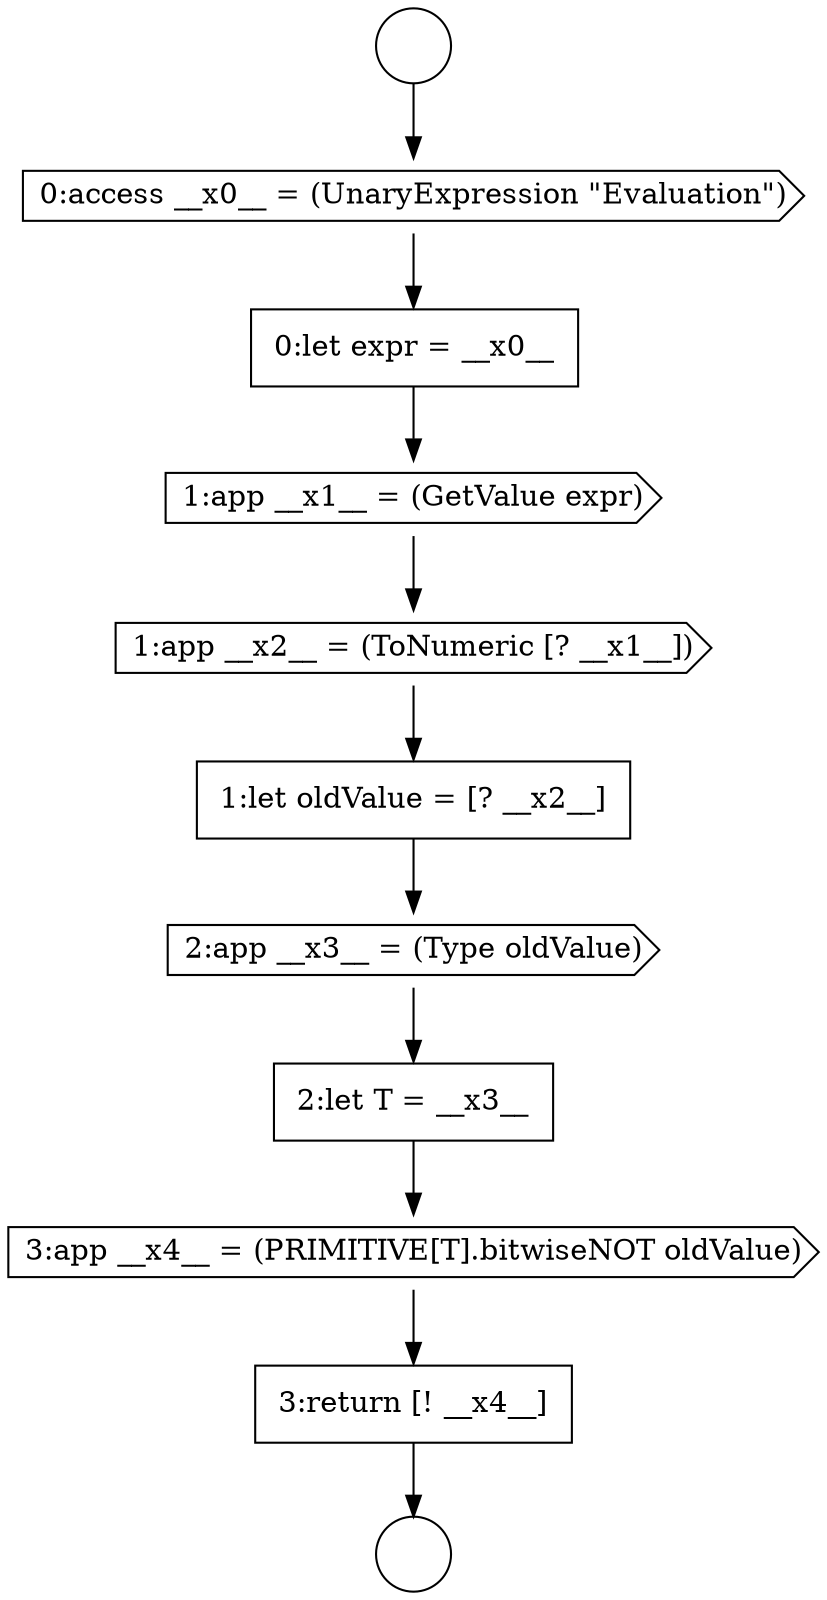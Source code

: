 digraph {
  node5136 [shape=cds, label=<<font color="black">0:access __x0__ = (UnaryExpression &quot;Evaluation&quot;)</font>> color="black" fillcolor="white" style=filled]
  node5141 [shape=cds, label=<<font color="black">2:app __x3__ = (Type oldValue)</font>> color="black" fillcolor="white" style=filled]
  node5135 [shape=circle label=" " color="black" fillcolor="white" style=filled]
  node5137 [shape=none, margin=0, label=<<font color="black">
    <table border="0" cellborder="1" cellspacing="0" cellpadding="10">
      <tr><td align="left">0:let expr = __x0__</td></tr>
    </table>
  </font>> color="black" fillcolor="white" style=filled]
  node5142 [shape=none, margin=0, label=<<font color="black">
    <table border="0" cellborder="1" cellspacing="0" cellpadding="10">
      <tr><td align="left">2:let T = __x3__</td></tr>
    </table>
  </font>> color="black" fillcolor="white" style=filled]
  node5134 [shape=circle label=" " color="black" fillcolor="white" style=filled]
  node5138 [shape=cds, label=<<font color="black">1:app __x1__ = (GetValue expr)</font>> color="black" fillcolor="white" style=filled]
  node5143 [shape=cds, label=<<font color="black">3:app __x4__ = (PRIMITIVE[T].bitwiseNOT oldValue)</font>> color="black" fillcolor="white" style=filled]
  node5139 [shape=cds, label=<<font color="black">1:app __x2__ = (ToNumeric [? __x1__])</font>> color="black" fillcolor="white" style=filled]
  node5144 [shape=none, margin=0, label=<<font color="black">
    <table border="0" cellborder="1" cellspacing="0" cellpadding="10">
      <tr><td align="left">3:return [! __x4__]</td></tr>
    </table>
  </font>> color="black" fillcolor="white" style=filled]
  node5140 [shape=none, margin=0, label=<<font color="black">
    <table border="0" cellborder="1" cellspacing="0" cellpadding="10">
      <tr><td align="left">1:let oldValue = [? __x2__]</td></tr>
    </table>
  </font>> color="black" fillcolor="white" style=filled]
  node5142 -> node5143 [ color="black"]
  node5138 -> node5139 [ color="black"]
  node5143 -> node5144 [ color="black"]
  node5144 -> node5135 [ color="black"]
  node5140 -> node5141 [ color="black"]
  node5137 -> node5138 [ color="black"]
  node5136 -> node5137 [ color="black"]
  node5141 -> node5142 [ color="black"]
  node5134 -> node5136 [ color="black"]
  node5139 -> node5140 [ color="black"]
}
